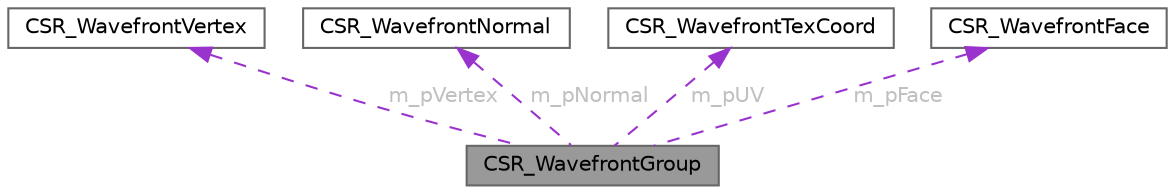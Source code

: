 digraph "CSR_WavefrontGroup"
{
 // LATEX_PDF_SIZE
  bgcolor="transparent";
  edge [fontname=Helvetica,fontsize=10,labelfontname=Helvetica,labelfontsize=10];
  node [fontname=Helvetica,fontsize=10,shape=box,height=0.2,width=0.4];
  Node1 [id="Node000001",label="CSR_WavefrontGroup",height=0.2,width=0.4,color="gray40", fillcolor="grey60", style="filled", fontcolor="black",tooltip=" "];
  Node2 -> Node1 [id="edge1_Node000001_Node000002",dir="back",color="darkorchid3",style="dashed",tooltip=" ",label=" m_pVertex",fontcolor="grey" ];
  Node2 [id="Node000002",label="CSR_WavefrontVertex",height=0.2,width=0.4,color="gray40", fillcolor="white", style="filled",URL="$struct_c_s_r___wavefront_vertex.html",tooltip=" "];
  Node3 -> Node1 [id="edge2_Node000001_Node000003",dir="back",color="darkorchid3",style="dashed",tooltip=" ",label=" m_pNormal",fontcolor="grey" ];
  Node3 [id="Node000003",label="CSR_WavefrontNormal",height=0.2,width=0.4,color="gray40", fillcolor="white", style="filled",URL="$struct_c_s_r___wavefront_normal.html",tooltip=" "];
  Node4 -> Node1 [id="edge3_Node000001_Node000004",dir="back",color="darkorchid3",style="dashed",tooltip=" ",label=" m_pUV",fontcolor="grey" ];
  Node4 [id="Node000004",label="CSR_WavefrontTexCoord",height=0.2,width=0.4,color="gray40", fillcolor="white", style="filled",URL="$struct_c_s_r___wavefront_tex_coord.html",tooltip=" "];
  Node5 -> Node1 [id="edge4_Node000001_Node000005",dir="back",color="darkorchid3",style="dashed",tooltip=" ",label=" m_pFace",fontcolor="grey" ];
  Node5 [id="Node000005",label="CSR_WavefrontFace",height=0.2,width=0.4,color="gray40", fillcolor="white", style="filled",URL="$struct_c_s_r___wavefront_face.html",tooltip=" "];
}
